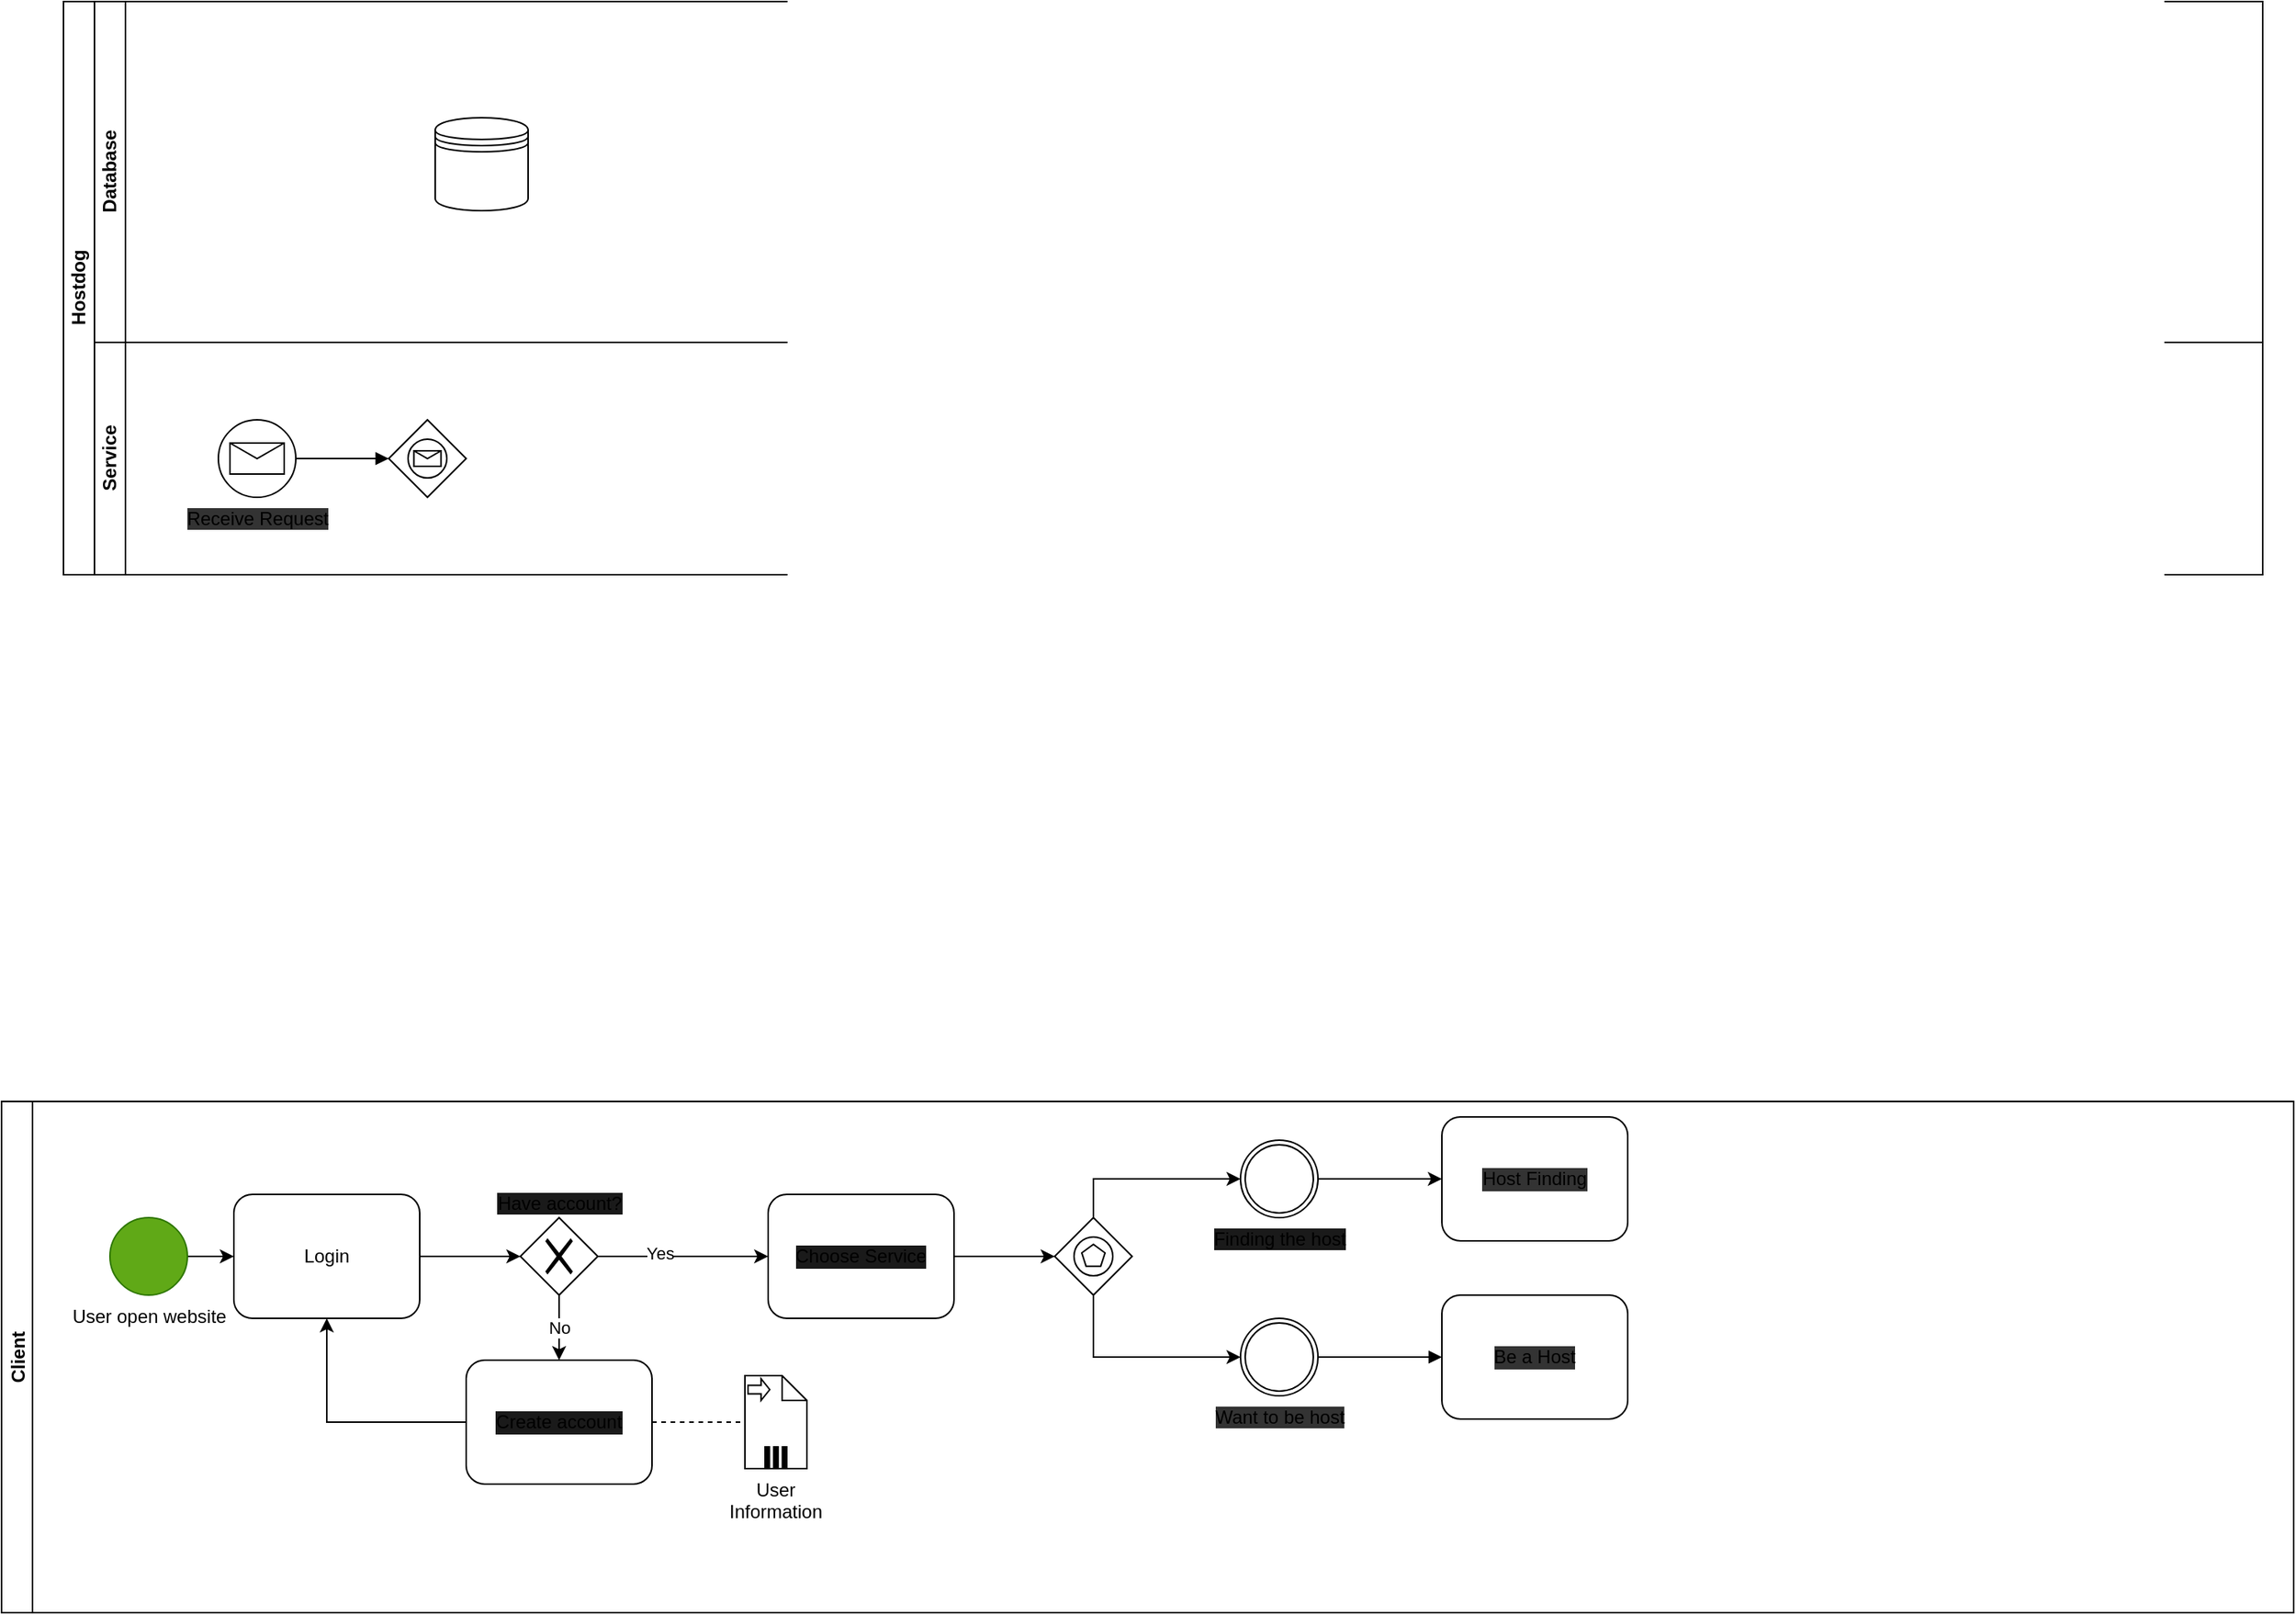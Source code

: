 <mxfile version="14.2.9" type="github">
  <diagram id="IrETMiKT1PBol7SlZVVF" name="Page-1">
    <mxGraphModel dx="865" dy="483" grid="1" gridSize="10" guides="1" tooltips="1" connect="1" arrows="1" fold="1" page="1" pageScale="1" pageWidth="2336" pageHeight="1654" math="0" shadow="0">
      <root>
        <mxCell id="0" />
        <mxCell id="1" parent="0" />
        <mxCell id="2" value="Hostdog" style="swimlane;html=1;childLayout=stackLayout;resizeParent=1;resizeParentMax=0;horizontal=0;startSize=20;horizontalStack=0;" parent="1" vertex="1">
          <mxGeometry x="130" y="170" width="1420" height="370" as="geometry" />
        </mxCell>
        <mxCell id="3" value="Database" style="swimlane;html=1;startSize=20;horizontal=0;" parent="2" vertex="1">
          <mxGeometry x="20" width="1400" height="220" as="geometry" />
        </mxCell>
        <mxCell id="52" value="" style="shape=datastore;whiteSpace=wrap;html=1;labelBackgroundColor=#1A1A1A;" parent="3" vertex="1">
          <mxGeometry x="220" y="75" width="60" height="60" as="geometry" />
        </mxCell>
        <mxCell id="4" value="Service" style="swimlane;html=1;startSize=20;horizontal=0;" parent="2" vertex="1">
          <mxGeometry x="20" y="220" width="1400" height="150" as="geometry" />
        </mxCell>
        <mxCell id="25" value="Receive Request" style="shape=mxgraph.bpmn.shape;html=1;verticalLabelPosition=bottom;labelBackgroundColor=#333333;verticalAlign=top;align=center;perimeter=ellipsePerimeter;outlineConnect=0;outline=standard;symbol=message;" parent="4" vertex="1">
          <mxGeometry x="80" y="50" width="50" height="50" as="geometry" />
        </mxCell>
        <mxCell id="56" value="" style="shape=mxgraph.bpmn.shape;html=1;verticalLabelPosition=bottom;labelBackgroundColor=#ffffff;verticalAlign=top;align=center;perimeter=rhombusPerimeter;background=gateway;outlineConnect=0;outline=standard;symbol=message;" parent="4" vertex="1">
          <mxGeometry x="190" y="50" width="50" height="50" as="geometry" />
        </mxCell>
        <mxCell id="59" value="" style="endArrow=block;endFill=1;endSize=6;html=1;exitX=1;exitY=0.5;exitDx=0;exitDy=0;entryX=0;entryY=0.5;entryDx=0;entryDy=0;" parent="4" source="25" target="56" edge="1">
          <mxGeometry width="100" relative="1" as="geometry">
            <mxPoint x="140" y="74.71" as="sourcePoint" />
            <mxPoint x="180" y="74.71" as="targetPoint" />
          </mxGeometry>
        </mxCell>
        <mxCell id="6" value="Client" style="swimlane;startSize=20;horizontal=0;labelPosition=center;verticalLabelPosition=middle;align=center;verticalAlign=middle;" parent="1" vertex="1">
          <mxGeometry x="90" y="880" width="1480" height="330" as="geometry" />
        </mxCell>
        <mxCell id="16" style="edgeStyle=orthogonalEdgeStyle;rounded=0;orthogonalLoop=1;jettySize=auto;html=1;entryX=0;entryY=0.5;entryDx=0;entryDy=0;" parent="6" source="7" target="15" edge="1">
          <mxGeometry relative="1" as="geometry" />
        </mxCell>
        <mxCell id="7" value="&lt;span style=&quot;&quot;&gt;User open website&lt;/span&gt;" style="shape=mxgraph.bpmn.shape;html=1;verticalLabelPosition=bottom;labelBackgroundColor=#FFFFFF;verticalAlign=top;align=center;perimeter=ellipsePerimeter;outlineConnect=0;outline=standard;symbol=general;fillColor=#60a917;strokeColor=#2D7600;" parent="6" vertex="1">
          <mxGeometry x="70" y="75" width="50" height="50" as="geometry" />
        </mxCell>
        <mxCell id="8" value="&lt;span style=&quot;background-color: rgb(26 , 26 , 26)&quot;&gt;Have account?&lt;/span&gt;" style="shape=mxgraph.bpmn.shape;html=1;verticalLabelPosition=top;labelBackgroundColor=#ffffff;verticalAlign=bottom;align=center;perimeter=rhombusPerimeter;background=gateway;outlineConnect=0;outline=none;symbol=exclusiveGw;labelPosition=center;" parent="6" vertex="1">
          <mxGeometry x="335" y="75" width="50" height="50" as="geometry" />
        </mxCell>
        <mxCell id="18" style="edgeStyle=orthogonalEdgeStyle;rounded=0;orthogonalLoop=1;jettySize=auto;html=1;entryX=0.5;entryY=1;entryDx=0;entryDy=0;" parent="6" source="10" target="15" edge="1">
          <mxGeometry relative="1" as="geometry" />
        </mxCell>
        <mxCell id="10" value="Create account" style="shape=ext;rounded=1;html=1;whiteSpace=wrap;labelBackgroundColor=#1A1A1A;" parent="6" vertex="1">
          <mxGeometry x="300" y="167" width="120" height="80" as="geometry" />
        </mxCell>
        <mxCell id="45" style="edgeStyle=orthogonalEdgeStyle;rounded=0;orthogonalLoop=1;jettySize=auto;html=1;entryX=0;entryY=0.5;entryDx=0;entryDy=0;" parent="6" source="14" target="46" edge="1">
          <mxGeometry relative="1" as="geometry">
            <mxPoint x="670" y="100" as="targetPoint" />
          </mxGeometry>
        </mxCell>
        <mxCell id="14" value="Choose Service" style="shape=ext;rounded=1;html=1;whiteSpace=wrap;labelBackgroundColor=#1A1A1A;" parent="6" vertex="1">
          <mxGeometry x="495" y="60" width="120" height="80" as="geometry" />
        </mxCell>
        <mxCell id="12" style="edgeStyle=orthogonalEdgeStyle;rounded=0;orthogonalLoop=1;jettySize=auto;html=1;exitX=1;exitY=0.5;exitDx=0;exitDy=0;entryX=0;entryY=0.5;entryDx=0;entryDy=0;" parent="6" source="8" target="14" edge="1">
          <mxGeometry relative="1" as="geometry">
            <mxPoint x="385" y="90.167" as="targetPoint" />
          </mxGeometry>
        </mxCell>
        <mxCell id="13" value="Yes" style="edgeLabel;html=1;align=center;verticalAlign=middle;resizable=0;points=[];" parent="12" vertex="1" connectable="0">
          <mxGeometry x="-0.277" y="2" relative="1" as="geometry">
            <mxPoint as="offset" />
          </mxGeometry>
        </mxCell>
        <mxCell id="9" value="No" style="edgeStyle=orthogonalEdgeStyle;rounded=0;orthogonalLoop=1;jettySize=auto;html=1;exitX=0.5;exitY=1;exitDx=0;exitDy=0;entryX=0.5;entryY=0;entryDx=0;entryDy=0;" parent="6" source="8" target="10" edge="1">
          <mxGeometry relative="1" as="geometry">
            <mxPoint x="280" y="170" as="targetPoint" />
          </mxGeometry>
        </mxCell>
        <mxCell id="17" style="edgeStyle=orthogonalEdgeStyle;rounded=0;orthogonalLoop=1;jettySize=auto;html=1;entryX=0;entryY=0.5;entryDx=0;entryDy=0;" parent="6" source="15" target="8" edge="1">
          <mxGeometry relative="1" as="geometry" />
        </mxCell>
        <mxCell id="15" value="Login" style="shape=ext;rounded=1;html=1;whiteSpace=wrap;" parent="6" vertex="1">
          <mxGeometry x="150" y="60" width="120" height="80" as="geometry" />
        </mxCell>
        <mxCell id="36" value="User Information" style="shape=note;whiteSpace=wrap;size=16;html=1;dropTarget=0;labelPosition=center;verticalLabelPosition=bottom;align=center;verticalAlign=top;" parent="6" vertex="1">
          <mxGeometry x="480" y="177" width="40" height="60" as="geometry" />
        </mxCell>
        <mxCell id="37" value="" style="html=1;shape=singleArrow;arrowWidth=0.4;arrowSize=0.4;outlineConnect=0;" parent="36" vertex="1">
          <mxGeometry width="14" height="14" relative="1" as="geometry">
            <mxPoint x="2" y="2" as="offset" />
          </mxGeometry>
        </mxCell>
        <mxCell id="38" value="" style="html=1;whiteSpace=wrap;shape=parallelMarker;outlineConnect=0;" parent="36" vertex="1">
          <mxGeometry x="0.5" y="1" width="14" height="14" relative="1" as="geometry">
            <mxPoint x="-7" y="-14" as="offset" />
          </mxGeometry>
        </mxCell>
        <mxCell id="42" value="" style="edgeStyle=elbowEdgeStyle;html=1;endArrow=none;elbow=vertical;dashed=1;exitX=1;exitY=0.5;exitDx=0;exitDy=0;entryX=0;entryY=0.5;entryDx=0;entryDy=0;entryPerimeter=0;" parent="6" source="10" target="36" edge="1">
          <mxGeometry width="160" relative="1" as="geometry">
            <mxPoint x="560" y="206.0" as="sourcePoint" />
            <mxPoint x="635" y="208.0" as="targetPoint" />
          </mxGeometry>
        </mxCell>
        <mxCell id="51" style="edgeStyle=orthogonalEdgeStyle;rounded=0;orthogonalLoop=1;jettySize=auto;html=1;entryX=0;entryY=0.5;entryDx=0;entryDy=0;" parent="6" source="46" target="48" edge="1">
          <mxGeometry relative="1" as="geometry">
            <Array as="points">
              <mxPoint x="705" y="165" />
            </Array>
          </mxGeometry>
        </mxCell>
        <mxCell id="46" value="" style="shape=mxgraph.bpmn.shape;html=1;verticalLabelPosition=bottom;labelBackgroundColor=#ffffff;verticalAlign=top;align=center;perimeter=rhombusPerimeter;background=gateway;outlineConnect=0;outline=standard;symbol=multiple;" parent="6" vertex="1">
          <mxGeometry x="680" y="75" width="50" height="50" as="geometry" />
        </mxCell>
        <mxCell id="55" style="edgeStyle=orthogonalEdgeStyle;rounded=0;orthogonalLoop=1;jettySize=auto;html=1;exitX=1;exitY=0.5;exitDx=0;exitDy=0;entryX=0;entryY=0.5;entryDx=0;entryDy=0;" parent="6" source="47" target="54" edge="1">
          <mxGeometry relative="1" as="geometry" />
        </mxCell>
        <mxCell id="47" value="&lt;span style=&quot;background-color: rgb(26 , 26 , 26)&quot;&gt;Finding the host&lt;/span&gt;" style="shape=mxgraph.bpmn.shape;html=1;verticalLabelPosition=bottom;labelBackgroundColor=#ffffff;verticalAlign=top;align=center;perimeter=ellipsePerimeter;outlineConnect=0;outline=throwing;symbol=general;" parent="6" vertex="1">
          <mxGeometry x="800" y="25" width="50" height="50" as="geometry" />
        </mxCell>
        <mxCell id="48" value="&lt;span style=&quot;background-color: rgb(51 , 51 , 51)&quot;&gt;Want to be host&lt;/span&gt;" style="shape=mxgraph.bpmn.shape;html=1;verticalLabelPosition=bottom;labelBackgroundColor=#ffffff;verticalAlign=top;align=center;perimeter=ellipsePerimeter;outlineConnect=0;outline=throwing;symbol=general;" parent="6" vertex="1">
          <mxGeometry x="800" y="140" width="50" height="50" as="geometry" />
        </mxCell>
        <mxCell id="50" style="edgeStyle=orthogonalEdgeStyle;rounded=0;orthogonalLoop=1;jettySize=auto;html=1;exitX=0.5;exitY=0;exitDx=0;exitDy=0;entryX=0;entryY=0.5;entryDx=0;entryDy=0;" parent="6" source="46" target="47" edge="1">
          <mxGeometry relative="1" as="geometry">
            <mxPoint x="750" y="50" as="targetPoint" />
          </mxGeometry>
        </mxCell>
        <mxCell id="54" value="Host Finding" style="shape=ext;rounded=1;html=1;whiteSpace=wrap;labelBackgroundColor=#333333;" parent="6" vertex="1">
          <mxGeometry x="930" y="10" width="120" height="80" as="geometry" />
        </mxCell>
        <mxCell id="61" value="Be a Host" style="shape=ext;rounded=1;html=1;whiteSpace=wrap;labelBackgroundColor=#333333;" parent="6" vertex="1">
          <mxGeometry x="930" y="125" width="120" height="80" as="geometry" />
        </mxCell>
        <mxCell id="60" style="edgeStyle=none;orthogonalLoop=1;jettySize=auto;html=1;endArrow=block;endFill=1;endSize=6;entryX=0;entryY=0.5;entryDx=0;entryDy=0;" parent="6" source="48" target="61" edge="1">
          <mxGeometry relative="1" as="geometry">
            <mxPoint x="920" y="165" as="targetPoint" />
          </mxGeometry>
        </mxCell>
      </root>
    </mxGraphModel>
  </diagram>
</mxfile>
